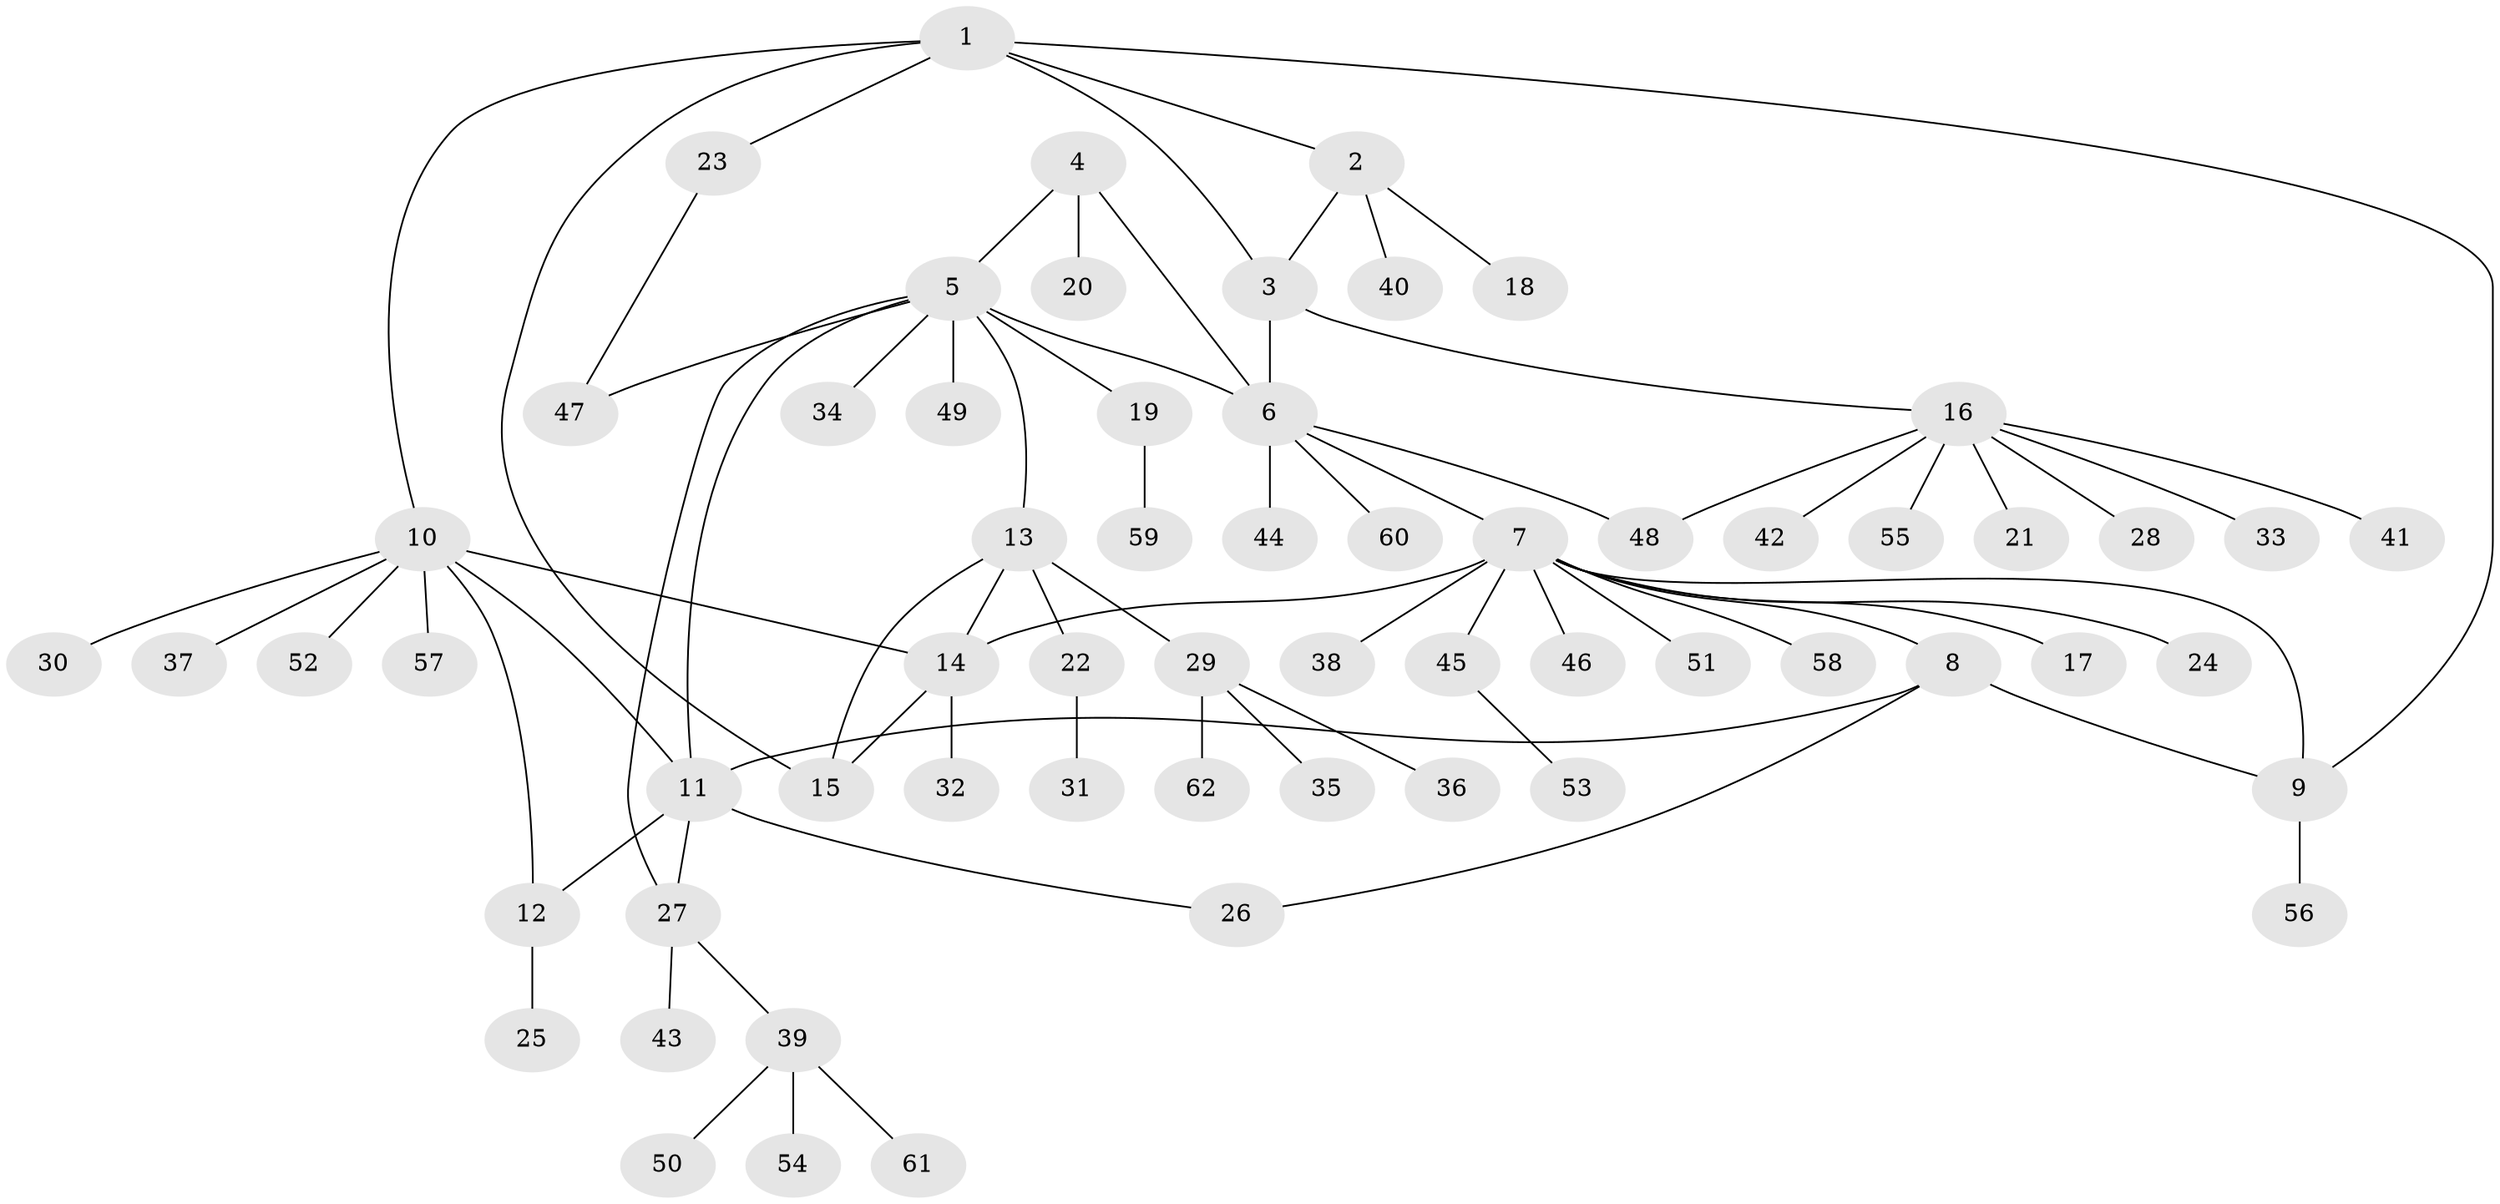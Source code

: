 // Generated by graph-tools (version 1.1) at 2025/55/03/09/25 04:55:49]
// undirected, 62 vertices, 76 edges
graph export_dot {
graph [start="1"]
  node [color=gray90,style=filled];
  1;
  2;
  3;
  4;
  5;
  6;
  7;
  8;
  9;
  10;
  11;
  12;
  13;
  14;
  15;
  16;
  17;
  18;
  19;
  20;
  21;
  22;
  23;
  24;
  25;
  26;
  27;
  28;
  29;
  30;
  31;
  32;
  33;
  34;
  35;
  36;
  37;
  38;
  39;
  40;
  41;
  42;
  43;
  44;
  45;
  46;
  47;
  48;
  49;
  50;
  51;
  52;
  53;
  54;
  55;
  56;
  57;
  58;
  59;
  60;
  61;
  62;
  1 -- 2;
  1 -- 3;
  1 -- 9;
  1 -- 10;
  1 -- 15;
  1 -- 23;
  2 -- 3;
  2 -- 18;
  2 -- 40;
  3 -- 6;
  3 -- 16;
  4 -- 5;
  4 -- 6;
  4 -- 20;
  5 -- 6;
  5 -- 11;
  5 -- 13;
  5 -- 19;
  5 -- 27;
  5 -- 34;
  5 -- 47;
  5 -- 49;
  6 -- 7;
  6 -- 44;
  6 -- 48;
  6 -- 60;
  7 -- 8;
  7 -- 9;
  7 -- 14;
  7 -- 17;
  7 -- 24;
  7 -- 38;
  7 -- 45;
  7 -- 46;
  7 -- 51;
  7 -- 58;
  8 -- 9;
  8 -- 11;
  8 -- 26;
  9 -- 56;
  10 -- 11;
  10 -- 12;
  10 -- 14;
  10 -- 30;
  10 -- 37;
  10 -- 52;
  10 -- 57;
  11 -- 12;
  11 -- 26;
  11 -- 27;
  12 -- 25;
  13 -- 14;
  13 -- 15;
  13 -- 22;
  13 -- 29;
  14 -- 15;
  14 -- 32;
  16 -- 21;
  16 -- 28;
  16 -- 33;
  16 -- 41;
  16 -- 42;
  16 -- 48;
  16 -- 55;
  19 -- 59;
  22 -- 31;
  23 -- 47;
  27 -- 39;
  27 -- 43;
  29 -- 35;
  29 -- 36;
  29 -- 62;
  39 -- 50;
  39 -- 54;
  39 -- 61;
  45 -- 53;
}
